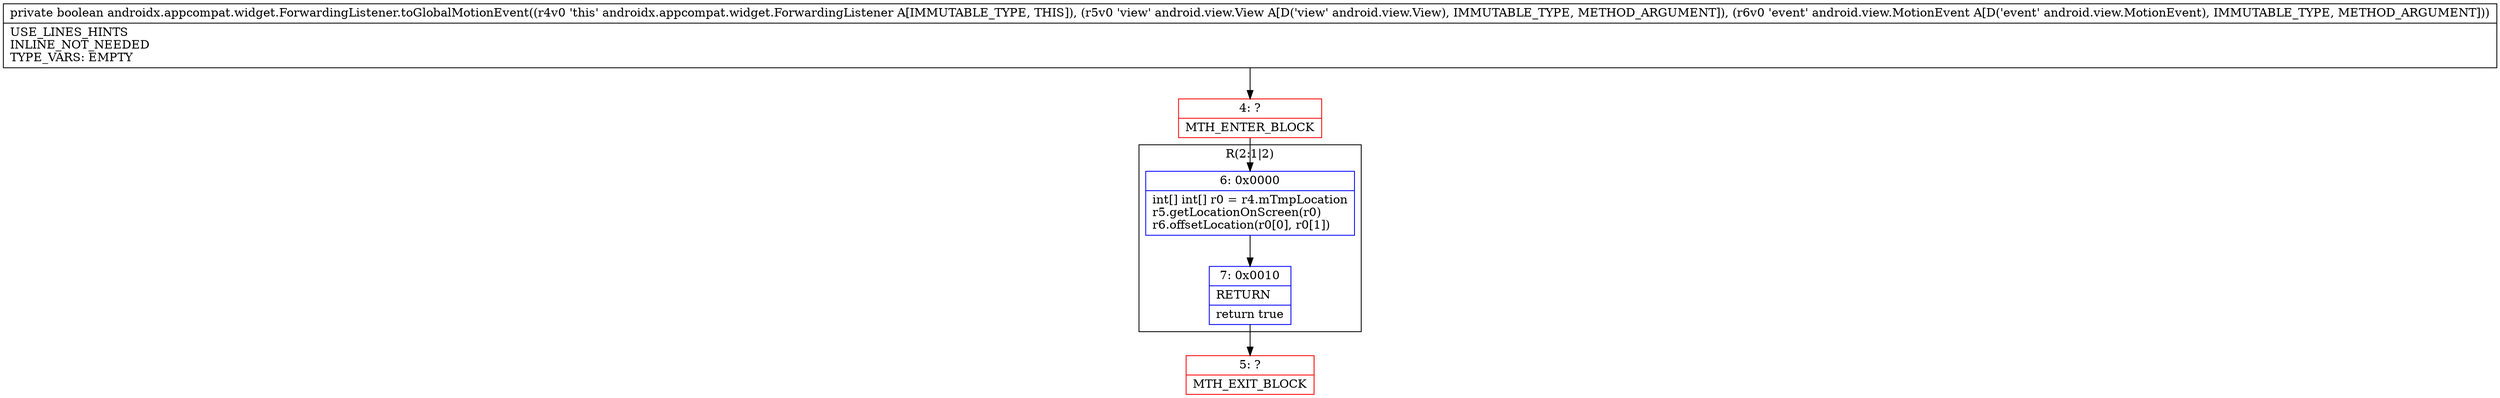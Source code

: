 digraph "CFG forandroidx.appcompat.widget.ForwardingListener.toGlobalMotionEvent(Landroid\/view\/View;Landroid\/view\/MotionEvent;)Z" {
subgraph cluster_Region_2051801356 {
label = "R(2:1|2)";
node [shape=record,color=blue];
Node_6 [shape=record,label="{6\:\ 0x0000|int[] int[] r0 = r4.mTmpLocation\lr5.getLocationOnScreen(r0)\lr6.offsetLocation(r0[0], r0[1])\l}"];
Node_7 [shape=record,label="{7\:\ 0x0010|RETURN\l|return true\l}"];
}
Node_4 [shape=record,color=red,label="{4\:\ ?|MTH_ENTER_BLOCK\l}"];
Node_5 [shape=record,color=red,label="{5\:\ ?|MTH_EXIT_BLOCK\l}"];
MethodNode[shape=record,label="{private boolean androidx.appcompat.widget.ForwardingListener.toGlobalMotionEvent((r4v0 'this' androidx.appcompat.widget.ForwardingListener A[IMMUTABLE_TYPE, THIS]), (r5v0 'view' android.view.View A[D('view' android.view.View), IMMUTABLE_TYPE, METHOD_ARGUMENT]), (r6v0 'event' android.view.MotionEvent A[D('event' android.view.MotionEvent), IMMUTABLE_TYPE, METHOD_ARGUMENT]))  | USE_LINES_HINTS\lINLINE_NOT_NEEDED\lTYPE_VARS: EMPTY\l}"];
MethodNode -> Node_4;Node_6 -> Node_7;
Node_7 -> Node_5;
Node_4 -> Node_6;
}

